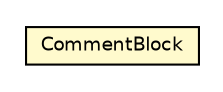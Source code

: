 #!/usr/local/bin/dot
#
# Class diagram 
# Generated by UMLGraph version 5.2 (http://www.umlgraph.org/)
#

digraph G {
	edge [fontname="Helvetica",fontsize=10,labelfontname="Helvetica",labelfontsize=10];
	node [fontname="Helvetica",fontsize=10,shape=plaintext];
	nodesep=0.25;
	ranksep=0.5;
	// chameleon.core.comment.CommentBlock
	c4850 [label=<<table title="chameleon.core.comment.CommentBlock" border="0" cellborder="1" cellspacing="0" cellpadding="2" port="p" bgcolor="lemonChiffon" href="./CommentBlock.html">
		<tr><td><table border="0" cellspacing="0" cellpadding="1">
<tr><td align="center" balign="center"> CommentBlock </td></tr>
		</table></td></tr>
		</table>>, fontname="Helvetica", fontcolor="black", fontsize=9.0];
}

